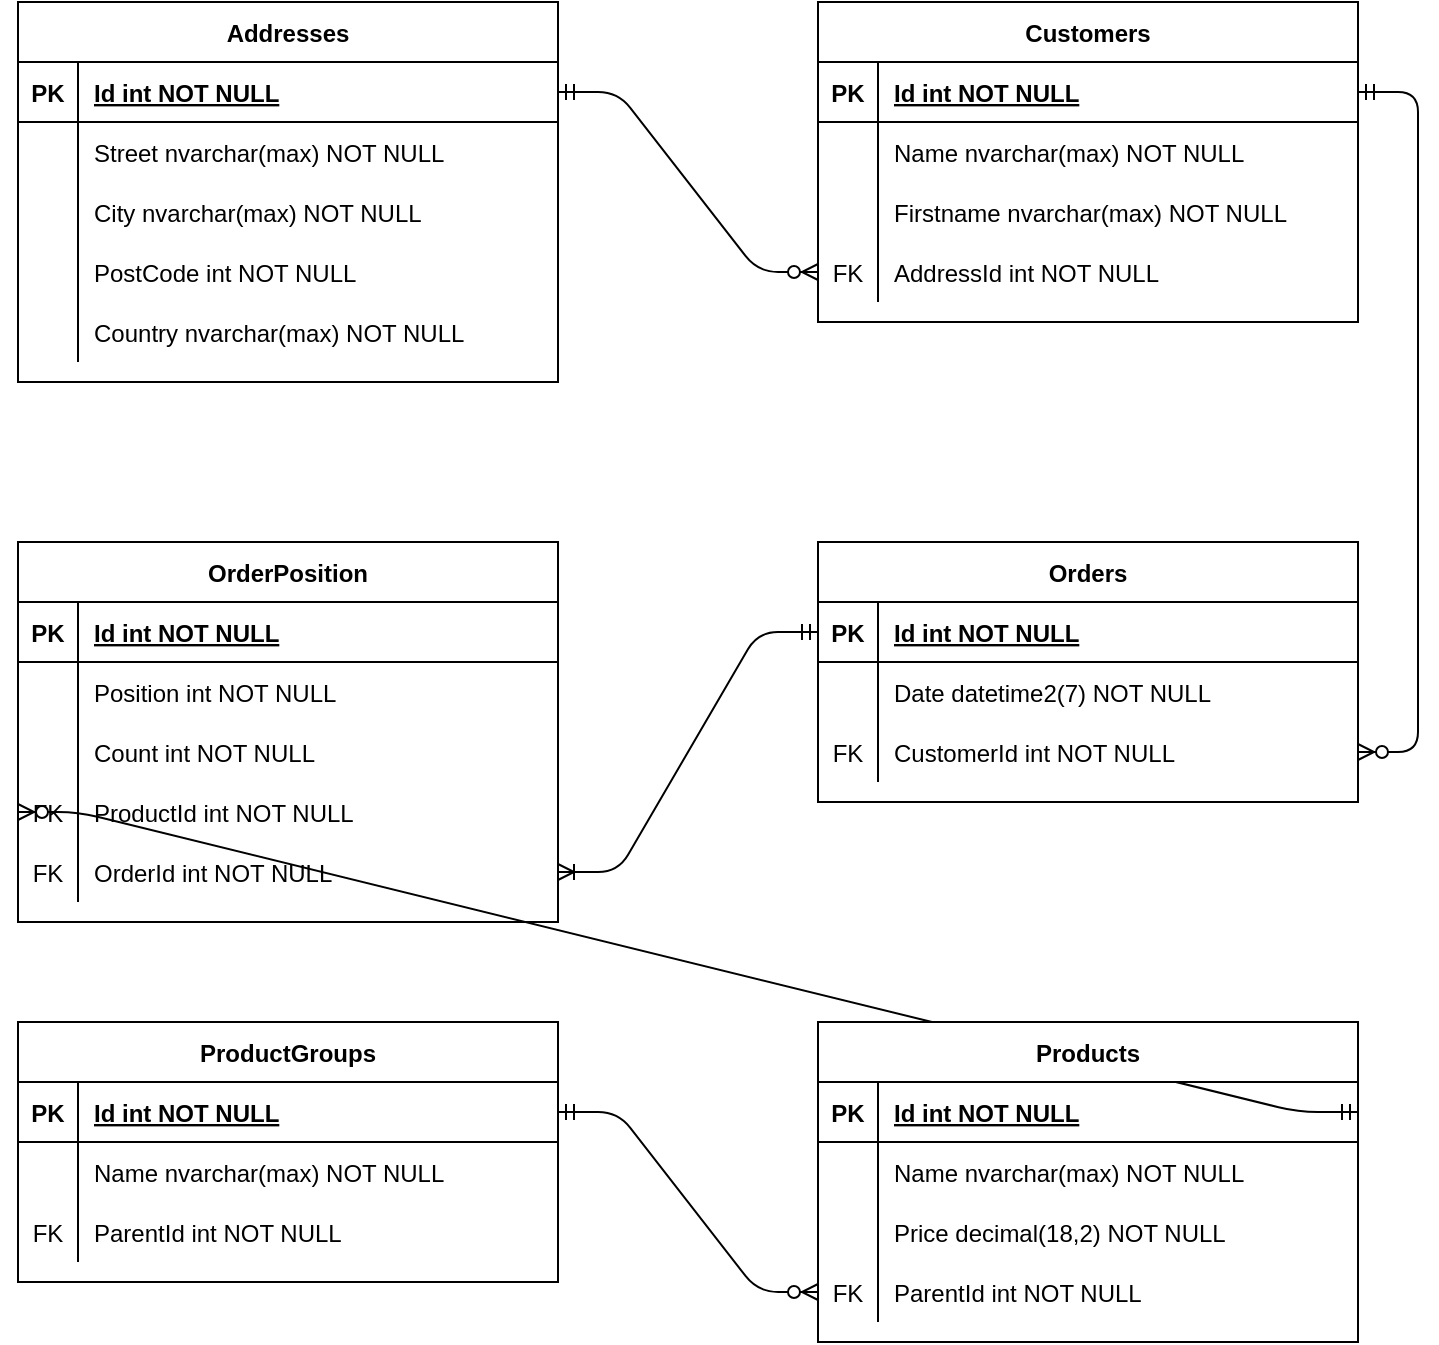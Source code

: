 <mxfile version="13.7.9" type="device"><diagram id="R2lEEEUBdFMjLlhIrx00" name="Page-1"><mxGraphModel dx="981" dy="567" grid="1" gridSize="10" guides="1" tooltips="1" connect="1" arrows="1" fold="1" page="1" pageScale="1" pageWidth="850" pageHeight="1100" math="0" shadow="0" extFonts="Permanent Marker^https://fonts.googleapis.com/css?family=Permanent+Marker"><root><mxCell id="0"/><mxCell id="1" parent="0"/><mxCell id="C-vyLk0tnHw3VtMMgP7b-13" value="Addresses" style="shape=table;startSize=30;container=1;collapsible=1;childLayout=tableLayout;fixedRows=1;rowLines=0;fontStyle=1;align=center;resizeLast=1;" parent="1" vertex="1"><mxGeometry x="80" y="40" width="270" height="190" as="geometry"><mxRectangle x="140" y="370" width="80" height="30" as="alternateBounds"/></mxGeometry></mxCell><mxCell id="C-vyLk0tnHw3VtMMgP7b-14" value="" style="shape=partialRectangle;collapsible=0;dropTarget=0;pointerEvents=0;fillColor=none;points=[[0,0.5],[1,0.5]];portConstraint=eastwest;top=0;left=0;right=0;bottom=1;" parent="C-vyLk0tnHw3VtMMgP7b-13" vertex="1"><mxGeometry y="30" width="270" height="30" as="geometry"/></mxCell><mxCell id="C-vyLk0tnHw3VtMMgP7b-15" value="PK" style="shape=partialRectangle;overflow=hidden;connectable=0;fillColor=none;top=0;left=0;bottom=0;right=0;fontStyle=1;" parent="C-vyLk0tnHw3VtMMgP7b-14" vertex="1"><mxGeometry width="30" height="30" as="geometry"/></mxCell><mxCell id="C-vyLk0tnHw3VtMMgP7b-16" value="Id int NOT NULL " style="shape=partialRectangle;overflow=hidden;connectable=0;fillColor=none;top=0;left=0;bottom=0;right=0;align=left;spacingLeft=6;fontStyle=5;" parent="C-vyLk0tnHw3VtMMgP7b-14" vertex="1"><mxGeometry x="30" width="240" height="30" as="geometry"/></mxCell><mxCell id="C-vyLk0tnHw3VtMMgP7b-17" value="" style="shape=partialRectangle;collapsible=0;dropTarget=0;pointerEvents=0;fillColor=none;points=[[0,0.5],[1,0.5]];portConstraint=eastwest;top=0;left=0;right=0;bottom=0;" parent="C-vyLk0tnHw3VtMMgP7b-13" vertex="1"><mxGeometry y="60" width="270" height="30" as="geometry"/></mxCell><mxCell id="C-vyLk0tnHw3VtMMgP7b-18" value="" style="shape=partialRectangle;overflow=hidden;connectable=0;fillColor=none;top=0;left=0;bottom=0;right=0;" parent="C-vyLk0tnHw3VtMMgP7b-17" vertex="1"><mxGeometry width="30" height="30" as="geometry"/></mxCell><mxCell id="C-vyLk0tnHw3VtMMgP7b-19" value="Street nvarchar(max) NOT NULL" style="shape=partialRectangle;overflow=hidden;connectable=0;fillColor=none;top=0;left=0;bottom=0;right=0;align=left;spacingLeft=6;" parent="C-vyLk0tnHw3VtMMgP7b-17" vertex="1"><mxGeometry x="30" width="240" height="30" as="geometry"/></mxCell><mxCell id="MLbTA5jWAO_01NtP2DSq-14" style="shape=partialRectangle;collapsible=0;dropTarget=0;pointerEvents=0;fillColor=none;points=[[0,0.5],[1,0.5]];portConstraint=eastwest;top=0;left=0;right=0;bottom=0;" parent="C-vyLk0tnHw3VtMMgP7b-13" vertex="1"><mxGeometry y="90" width="270" height="30" as="geometry"/></mxCell><mxCell id="MLbTA5jWAO_01NtP2DSq-15" style="shape=partialRectangle;overflow=hidden;connectable=0;fillColor=none;top=0;left=0;bottom=0;right=0;" parent="MLbTA5jWAO_01NtP2DSq-14" vertex="1"><mxGeometry width="30" height="30" as="geometry"/></mxCell><mxCell id="MLbTA5jWAO_01NtP2DSq-16" value="City nvarchar(max) NOT NULL" style="shape=partialRectangle;overflow=hidden;connectable=0;fillColor=none;top=0;left=0;bottom=0;right=0;align=left;spacingLeft=6;" parent="MLbTA5jWAO_01NtP2DSq-14" vertex="1"><mxGeometry x="30" width="240" height="30" as="geometry"/></mxCell><mxCell id="MLbTA5jWAO_01NtP2DSq-28" style="shape=partialRectangle;collapsible=0;dropTarget=0;pointerEvents=0;fillColor=none;points=[[0,0.5],[1,0.5]];portConstraint=eastwest;top=0;left=0;right=0;bottom=0;" parent="C-vyLk0tnHw3VtMMgP7b-13" vertex="1"><mxGeometry y="120" width="270" height="30" as="geometry"/></mxCell><mxCell id="MLbTA5jWAO_01NtP2DSq-29" value="" style="shape=partialRectangle;overflow=hidden;connectable=0;fillColor=none;top=0;left=0;bottom=0;right=0;" parent="MLbTA5jWAO_01NtP2DSq-28" vertex="1"><mxGeometry width="30" height="30" as="geometry"/></mxCell><mxCell id="MLbTA5jWAO_01NtP2DSq-30" value="PostCode int NOT NULL" style="shape=partialRectangle;overflow=hidden;connectable=0;fillColor=none;top=0;left=0;bottom=0;right=0;align=left;spacingLeft=6;" parent="MLbTA5jWAO_01NtP2DSq-28" vertex="1"><mxGeometry x="30" width="240" height="30" as="geometry"/></mxCell><mxCell id="L1qWToH16C_5oeMqS3R_-7" style="shape=partialRectangle;collapsible=0;dropTarget=0;pointerEvents=0;fillColor=none;points=[[0,0.5],[1,0.5]];portConstraint=eastwest;top=0;left=0;right=0;bottom=0;" parent="C-vyLk0tnHw3VtMMgP7b-13" vertex="1"><mxGeometry y="150" width="270" height="30" as="geometry"/></mxCell><mxCell id="L1qWToH16C_5oeMqS3R_-8" style="shape=partialRectangle;overflow=hidden;connectable=0;fillColor=none;top=0;left=0;bottom=0;right=0;" parent="L1qWToH16C_5oeMqS3R_-7" vertex="1"><mxGeometry width="30" height="30" as="geometry"/></mxCell><mxCell id="L1qWToH16C_5oeMqS3R_-9" value="Country nvarchar(max) NOT NULL" style="shape=partialRectangle;overflow=hidden;connectable=0;fillColor=none;top=0;left=0;bottom=0;right=0;align=left;spacingLeft=6;" parent="L1qWToH16C_5oeMqS3R_-7" vertex="1"><mxGeometry x="30" width="240" height="30" as="geometry"/></mxCell><mxCell id="C-vyLk0tnHw3VtMMgP7b-23" value="Customers" style="shape=table;startSize=30;container=1;collapsible=1;childLayout=tableLayout;fixedRows=1;rowLines=0;fontStyle=1;align=center;resizeLast=1;" parent="1" vertex="1"><mxGeometry x="480" y="40" width="270" height="160" as="geometry"/></mxCell><mxCell id="C-vyLk0tnHw3VtMMgP7b-24" value="" style="shape=partialRectangle;collapsible=0;dropTarget=0;pointerEvents=0;fillColor=none;points=[[0,0.5],[1,0.5]];portConstraint=eastwest;top=0;left=0;right=0;bottom=1;" parent="C-vyLk0tnHw3VtMMgP7b-23" vertex="1"><mxGeometry y="30" width="270" height="30" as="geometry"/></mxCell><mxCell id="C-vyLk0tnHw3VtMMgP7b-25" value="PK" style="shape=partialRectangle;overflow=hidden;connectable=0;fillColor=none;top=0;left=0;bottom=0;right=0;fontStyle=1;" parent="C-vyLk0tnHw3VtMMgP7b-24" vertex="1"><mxGeometry width="30" height="30" as="geometry"/></mxCell><mxCell id="C-vyLk0tnHw3VtMMgP7b-26" value="Id int NOT NULL " style="shape=partialRectangle;overflow=hidden;connectable=0;fillColor=none;top=0;left=0;bottom=0;right=0;align=left;spacingLeft=6;fontStyle=5;" parent="C-vyLk0tnHw3VtMMgP7b-24" vertex="1"><mxGeometry x="30" width="240" height="30" as="geometry"/></mxCell><mxCell id="C-vyLk0tnHw3VtMMgP7b-27" value="" style="shape=partialRectangle;collapsible=0;dropTarget=0;pointerEvents=0;fillColor=none;points=[[0,0.5],[1,0.5]];portConstraint=eastwest;top=0;left=0;right=0;bottom=0;" parent="C-vyLk0tnHw3VtMMgP7b-23" vertex="1"><mxGeometry y="60" width="270" height="30" as="geometry"/></mxCell><mxCell id="C-vyLk0tnHw3VtMMgP7b-28" value="" style="shape=partialRectangle;overflow=hidden;connectable=0;fillColor=none;top=0;left=0;bottom=0;right=0;" parent="C-vyLk0tnHw3VtMMgP7b-27" vertex="1"><mxGeometry width="30" height="30" as="geometry"/></mxCell><mxCell id="C-vyLk0tnHw3VtMMgP7b-29" value="Name nvarchar(max) NOT NULL" style="shape=partialRectangle;overflow=hidden;connectable=0;fillColor=none;top=0;left=0;bottom=0;right=0;align=left;spacingLeft=6;" parent="C-vyLk0tnHw3VtMMgP7b-27" vertex="1"><mxGeometry x="30" width="240" height="30" as="geometry"/></mxCell><mxCell id="MLbTA5jWAO_01NtP2DSq-21" style="shape=partialRectangle;collapsible=0;dropTarget=0;pointerEvents=0;fillColor=none;points=[[0,0.5],[1,0.5]];portConstraint=eastwest;top=0;left=0;right=0;bottom=0;" parent="C-vyLk0tnHw3VtMMgP7b-23" vertex="1"><mxGeometry y="90" width="270" height="30" as="geometry"/></mxCell><mxCell id="MLbTA5jWAO_01NtP2DSq-22" style="shape=partialRectangle;overflow=hidden;connectable=0;fillColor=none;top=0;left=0;bottom=0;right=0;" parent="MLbTA5jWAO_01NtP2DSq-21" vertex="1"><mxGeometry width="30" height="30" as="geometry"/></mxCell><mxCell id="MLbTA5jWAO_01NtP2DSq-23" value="Firstname nvarchar(max) NOT NULL" style="shape=partialRectangle;overflow=hidden;connectable=0;fillColor=none;top=0;left=0;bottom=0;right=0;align=left;spacingLeft=6;" parent="MLbTA5jWAO_01NtP2DSq-21" vertex="1"><mxGeometry x="30" width="240" height="30" as="geometry"/></mxCell><mxCell id="MLbTA5jWAO_01NtP2DSq-18" style="shape=partialRectangle;collapsible=0;dropTarget=0;pointerEvents=0;fillColor=none;points=[[0,0.5],[1,0.5]];portConstraint=eastwest;top=0;left=0;right=0;bottom=0;" parent="C-vyLk0tnHw3VtMMgP7b-23" vertex="1"><mxGeometry y="120" width="270" height="30" as="geometry"/></mxCell><mxCell id="MLbTA5jWAO_01NtP2DSq-19" value="FK" style="shape=partialRectangle;overflow=hidden;connectable=0;fillColor=none;top=0;left=0;bottom=0;right=0;" parent="MLbTA5jWAO_01NtP2DSq-18" vertex="1"><mxGeometry width="30" height="30" as="geometry"/></mxCell><mxCell id="MLbTA5jWAO_01NtP2DSq-20" value="AddressId int NOT NULL" style="shape=partialRectangle;overflow=hidden;connectable=0;fillColor=none;top=0;left=0;bottom=0;right=0;align=left;spacingLeft=6;" parent="MLbTA5jWAO_01NtP2DSq-18" vertex="1"><mxGeometry x="30" width="240" height="30" as="geometry"/></mxCell><mxCell id="L1qWToH16C_5oeMqS3R_-17" style="edgeStyle=entityRelationEdgeStyle;rounded=1;orthogonalLoop=1;jettySize=auto;html=1;exitX=1;exitY=0.5;exitDx=0;exitDy=0;entryX=0;entryY=0.5;entryDx=0;entryDy=0;endArrow=ERzeroToMany;endFill=1;startArrow=ERmandOne;startFill=0;" parent="1" source="C-vyLk0tnHw3VtMMgP7b-14" target="MLbTA5jWAO_01NtP2DSq-18" edge="1"><mxGeometry relative="1" as="geometry"/></mxCell><mxCell id="L1qWToH16C_5oeMqS3R_-39" style="edgeStyle=entityRelationEdgeStyle;rounded=1;orthogonalLoop=1;jettySize=auto;html=1;exitX=1;exitY=0.5;exitDx=0;exitDy=0;entryX=0;entryY=0.5;entryDx=0;entryDy=0;startArrow=ERmandOne;startFill=0;endArrow=ERzeroToMany;endFill=1;strokeColor=#000000;" parent="1" source="C-vyLk0tnHw3VtMMgP7b-3" target="L1qWToH16C_5oeMqS3R_-27" edge="1"><mxGeometry relative="1" as="geometry"/></mxCell><mxCell id="MLbTA5jWAO_01NtP2DSq-85" value="Orders" style="shape=table;startSize=30;container=1;collapsible=1;childLayout=tableLayout;fixedRows=1;rowLines=0;fontStyle=1;align=center;resizeLast=1;" parent="1" vertex="1"><mxGeometry x="480" y="310" width="270" height="130" as="geometry"/></mxCell><mxCell id="MLbTA5jWAO_01NtP2DSq-86" value="" style="shape=partialRectangle;collapsible=0;dropTarget=0;pointerEvents=0;fillColor=none;top=0;left=0;bottom=1;right=0;points=[[0,0.5],[1,0.5]];portConstraint=eastwest;" parent="MLbTA5jWAO_01NtP2DSq-85" vertex="1"><mxGeometry y="30" width="270" height="30" as="geometry"/></mxCell><mxCell id="MLbTA5jWAO_01NtP2DSq-87" value="PK" style="shape=partialRectangle;connectable=0;fillColor=none;top=0;left=0;bottom=0;right=0;fontStyle=1;overflow=hidden;" parent="MLbTA5jWAO_01NtP2DSq-86" vertex="1"><mxGeometry width="30" height="30" as="geometry"/></mxCell><mxCell id="MLbTA5jWAO_01NtP2DSq-88" value="Id int NOT NULL" style="shape=partialRectangle;connectable=0;fillColor=none;top=0;left=0;bottom=0;right=0;align=left;spacingLeft=6;fontStyle=5;overflow=hidden;" parent="MLbTA5jWAO_01NtP2DSq-86" vertex="1"><mxGeometry x="30" width="240" height="30" as="geometry"/></mxCell><mxCell id="MLbTA5jWAO_01NtP2DSq-89" value="" style="shape=partialRectangle;collapsible=0;dropTarget=0;pointerEvents=0;fillColor=none;top=0;left=0;bottom=0;right=0;points=[[0,0.5],[1,0.5]];portConstraint=eastwest;" parent="MLbTA5jWAO_01NtP2DSq-85" vertex="1"><mxGeometry y="60" width="270" height="30" as="geometry"/></mxCell><mxCell id="MLbTA5jWAO_01NtP2DSq-90" value="" style="shape=partialRectangle;connectable=0;fillColor=none;top=0;left=0;bottom=0;right=0;editable=1;overflow=hidden;" parent="MLbTA5jWAO_01NtP2DSq-89" vertex="1"><mxGeometry width="30" height="30" as="geometry"/></mxCell><mxCell id="MLbTA5jWAO_01NtP2DSq-91" value="Date datetime2(7) NOT NULL" style="shape=partialRectangle;connectable=0;fillColor=none;top=0;left=0;bottom=0;right=0;align=left;spacingLeft=6;overflow=hidden;" parent="MLbTA5jWAO_01NtP2DSq-89" vertex="1"><mxGeometry x="30" width="240" height="30" as="geometry"/></mxCell><mxCell id="MLbTA5jWAO_01NtP2DSq-92" value="" style="shape=partialRectangle;collapsible=0;dropTarget=0;pointerEvents=0;fillColor=none;top=0;left=0;bottom=0;right=0;points=[[0,0.5],[1,0.5]];portConstraint=eastwest;" parent="MLbTA5jWAO_01NtP2DSq-85" vertex="1"><mxGeometry y="90" width="270" height="30" as="geometry"/></mxCell><mxCell id="MLbTA5jWAO_01NtP2DSq-93" value="FK" style="shape=partialRectangle;connectable=0;fillColor=none;top=0;left=0;bottom=0;right=0;editable=1;overflow=hidden;" parent="MLbTA5jWAO_01NtP2DSq-92" vertex="1"><mxGeometry width="30" height="30" as="geometry"/></mxCell><mxCell id="MLbTA5jWAO_01NtP2DSq-94" value="CustomerId int NOT NULL" style="shape=partialRectangle;connectable=0;fillColor=none;top=0;left=0;bottom=0;right=0;align=left;spacingLeft=6;overflow=hidden;" parent="MLbTA5jWAO_01NtP2DSq-92" vertex="1"><mxGeometry x="30" width="240" height="30" as="geometry"/></mxCell><mxCell id="L1qWToH16C_5oeMqS3R_-40" style="edgeStyle=entityRelationEdgeStyle;rounded=1;orthogonalLoop=1;jettySize=auto;html=1;exitX=1;exitY=0.5;exitDx=0;exitDy=0;startArrow=ERmandOne;startFill=0;endArrow=ERzeroToMany;endFill=1;strokeColor=#000000;" parent="1" source="C-vyLk0tnHw3VtMMgP7b-24" target="MLbTA5jWAO_01NtP2DSq-92" edge="1"><mxGeometry relative="1" as="geometry"/></mxCell><mxCell id="MLbTA5jWAO_01NtP2DSq-105" value="OrderPosition" style="shape=table;startSize=30;container=1;collapsible=1;childLayout=tableLayout;fixedRows=1;rowLines=0;fontStyle=1;align=center;resizeLast=1;" parent="1" vertex="1"><mxGeometry x="80" y="310" width="270" height="190" as="geometry"/></mxCell><mxCell id="MLbTA5jWAO_01NtP2DSq-106" value="" style="shape=partialRectangle;collapsible=0;dropTarget=0;pointerEvents=0;fillColor=none;top=0;left=0;bottom=1;right=0;points=[[0,0.5],[1,0.5]];portConstraint=eastwest;" parent="MLbTA5jWAO_01NtP2DSq-105" vertex="1"><mxGeometry y="30" width="270" height="30" as="geometry"/></mxCell><mxCell id="MLbTA5jWAO_01NtP2DSq-107" value="PK" style="shape=partialRectangle;connectable=0;fillColor=none;top=0;left=0;bottom=0;right=0;fontStyle=1;overflow=hidden;" parent="MLbTA5jWAO_01NtP2DSq-106" vertex="1"><mxGeometry width="30" height="30" as="geometry"/></mxCell><mxCell id="MLbTA5jWAO_01NtP2DSq-108" value="Id int NOT NULL" style="shape=partialRectangle;connectable=0;fillColor=none;top=0;left=0;bottom=0;right=0;align=left;spacingLeft=6;fontStyle=5;overflow=hidden;" parent="MLbTA5jWAO_01NtP2DSq-106" vertex="1"><mxGeometry x="30" width="240" height="30" as="geometry"/></mxCell><mxCell id="MLbTA5jWAO_01NtP2DSq-109" value="" style="shape=partialRectangle;collapsible=0;dropTarget=0;pointerEvents=0;fillColor=none;top=0;left=0;bottom=0;right=0;points=[[0,0.5],[1,0.5]];portConstraint=eastwest;" parent="MLbTA5jWAO_01NtP2DSq-105" vertex="1"><mxGeometry y="60" width="270" height="30" as="geometry"/></mxCell><mxCell id="MLbTA5jWAO_01NtP2DSq-110" value="" style="shape=partialRectangle;connectable=0;fillColor=none;top=0;left=0;bottom=0;right=0;editable=1;overflow=hidden;" parent="MLbTA5jWAO_01NtP2DSq-109" vertex="1"><mxGeometry width="30" height="30" as="geometry"/></mxCell><mxCell id="MLbTA5jWAO_01NtP2DSq-111" value="Position int NOT NULL" style="shape=partialRectangle;connectable=0;fillColor=none;top=0;left=0;bottom=0;right=0;align=left;spacingLeft=6;overflow=hidden;" parent="MLbTA5jWAO_01NtP2DSq-109" vertex="1"><mxGeometry x="30" width="240" height="30" as="geometry"/></mxCell><mxCell id="MLbTA5jWAO_01NtP2DSq-112" value="" style="shape=partialRectangle;collapsible=0;dropTarget=0;pointerEvents=0;fillColor=none;top=0;left=0;bottom=0;right=0;points=[[0,0.5],[1,0.5]];portConstraint=eastwest;" parent="MLbTA5jWAO_01NtP2DSq-105" vertex="1"><mxGeometry y="90" width="270" height="30" as="geometry"/></mxCell><mxCell id="MLbTA5jWAO_01NtP2DSq-113" value="" style="shape=partialRectangle;connectable=0;fillColor=none;top=0;left=0;bottom=0;right=0;editable=1;overflow=hidden;" parent="MLbTA5jWAO_01NtP2DSq-112" vertex="1"><mxGeometry width="30" height="30" as="geometry"/></mxCell><mxCell id="MLbTA5jWAO_01NtP2DSq-114" value="Count int NOT NULL" style="shape=partialRectangle;connectable=0;fillColor=none;top=0;left=0;bottom=0;right=0;align=left;spacingLeft=6;overflow=hidden;" parent="MLbTA5jWAO_01NtP2DSq-112" vertex="1"><mxGeometry x="30" width="240" height="30" as="geometry"/></mxCell><mxCell id="L1qWToH16C_5oeMqS3R_-19" value="" style="shape=partialRectangle;collapsible=0;dropTarget=0;pointerEvents=0;fillColor=none;top=0;left=0;bottom=0;right=0;points=[[0,0.5],[1,0.5]];portConstraint=eastwest;" parent="MLbTA5jWAO_01NtP2DSq-105" vertex="1"><mxGeometry y="120" width="270" height="30" as="geometry"/></mxCell><mxCell id="L1qWToH16C_5oeMqS3R_-20" value="FK" style="shape=partialRectangle;connectable=0;fillColor=none;top=0;left=0;bottom=0;right=0;editable=1;overflow=hidden;" parent="L1qWToH16C_5oeMqS3R_-19" vertex="1"><mxGeometry width="30" height="30" as="geometry"/></mxCell><mxCell id="L1qWToH16C_5oeMqS3R_-21" value="ProductId int NOT NULL" style="shape=partialRectangle;connectable=0;fillColor=none;top=0;left=0;bottom=0;right=0;align=left;spacingLeft=6;overflow=hidden;" parent="L1qWToH16C_5oeMqS3R_-19" vertex="1"><mxGeometry x="30" width="240" height="30" as="geometry"/></mxCell><mxCell id="L1qWToH16C_5oeMqS3R_-22" value="" style="shape=partialRectangle;collapsible=0;dropTarget=0;pointerEvents=0;fillColor=none;top=0;left=0;bottom=0;right=0;points=[[0,0.5],[1,0.5]];portConstraint=eastwest;" parent="MLbTA5jWAO_01NtP2DSq-105" vertex="1"><mxGeometry y="150" width="270" height="30" as="geometry"/></mxCell><mxCell id="L1qWToH16C_5oeMqS3R_-23" value="FK" style="shape=partialRectangle;connectable=0;fillColor=none;top=0;left=0;bottom=0;right=0;editable=1;overflow=hidden;" parent="L1qWToH16C_5oeMqS3R_-22" vertex="1"><mxGeometry width="30" height="30" as="geometry"/></mxCell><mxCell id="L1qWToH16C_5oeMqS3R_-24" value="OrderId int NOT NULL" style="shape=partialRectangle;connectable=0;fillColor=none;top=0;left=0;bottom=0;right=0;align=left;spacingLeft=6;overflow=hidden;" parent="L1qWToH16C_5oeMqS3R_-22" vertex="1"><mxGeometry x="30" width="240" height="30" as="geometry"/></mxCell><mxCell id="L1qWToH16C_5oeMqS3R_-43" style="edgeStyle=entityRelationEdgeStyle;rounded=1;orthogonalLoop=1;jettySize=auto;html=1;exitX=1;exitY=0.5;exitDx=0;exitDy=0;entryX=0;entryY=0.5;entryDx=0;entryDy=0;startArrow=ERoneToMany;startFill=0;endArrow=ERmandOne;endFill=0;strokeColor=#000000;" parent="1" source="L1qWToH16C_5oeMqS3R_-22" target="MLbTA5jWAO_01NtP2DSq-86" edge="1"><mxGeometry relative="1" as="geometry"/></mxCell><mxCell id="L1qWToH16C_5oeMqS3R_-52" style="edgeStyle=entityRelationEdgeStyle;rounded=1;orthogonalLoop=1;jettySize=auto;html=1;exitX=1;exitY=0.5;exitDx=0;exitDy=0;entryX=0;entryY=0.5;entryDx=0;entryDy=0;startArrow=ERmandOne;startFill=0;endArrow=ERzeroToMany;endFill=1;strokeColor=#000000;" parent="1" source="MLbTA5jWAO_01NtP2DSq-58" target="L1qWToH16C_5oeMqS3R_-19" edge="1"><mxGeometry relative="1" as="geometry"/></mxCell><mxCell id="MLbTA5jWAO_01NtP2DSq-57" value="Products" style="shape=table;startSize=30;container=1;collapsible=1;childLayout=tableLayout;fixedRows=1;rowLines=0;fontStyle=1;align=center;resizeLast=1;" parent="1" vertex="1"><mxGeometry x="480" y="550" width="270" height="160" as="geometry"/></mxCell><mxCell id="MLbTA5jWAO_01NtP2DSq-58" value="" style="shape=partialRectangle;collapsible=0;dropTarget=0;pointerEvents=0;fillColor=none;top=0;left=0;bottom=1;right=0;points=[[0,0.5],[1,0.5]];portConstraint=eastwest;" parent="MLbTA5jWAO_01NtP2DSq-57" vertex="1"><mxGeometry y="30" width="270" height="30" as="geometry"/></mxCell><mxCell id="MLbTA5jWAO_01NtP2DSq-59" value="PK" style="shape=partialRectangle;connectable=0;fillColor=none;top=0;left=0;bottom=0;right=0;fontStyle=1;overflow=hidden;" parent="MLbTA5jWAO_01NtP2DSq-58" vertex="1"><mxGeometry width="30" height="30" as="geometry"/></mxCell><mxCell id="MLbTA5jWAO_01NtP2DSq-60" value="Id int NOT NULL" style="shape=partialRectangle;connectable=0;fillColor=none;top=0;left=0;bottom=0;right=0;align=left;spacingLeft=6;fontStyle=5;overflow=hidden;" parent="MLbTA5jWAO_01NtP2DSq-58" vertex="1"><mxGeometry x="30" width="240" height="30" as="geometry"/></mxCell><mxCell id="MLbTA5jWAO_01NtP2DSq-61" value="" style="shape=partialRectangle;collapsible=0;dropTarget=0;pointerEvents=0;fillColor=none;top=0;left=0;bottom=0;right=0;points=[[0,0.5],[1,0.5]];portConstraint=eastwest;" parent="MLbTA5jWAO_01NtP2DSq-57" vertex="1"><mxGeometry y="60" width="270" height="30" as="geometry"/></mxCell><mxCell id="MLbTA5jWAO_01NtP2DSq-62" value="" style="shape=partialRectangle;connectable=0;fillColor=none;top=0;left=0;bottom=0;right=0;editable=1;overflow=hidden;" parent="MLbTA5jWAO_01NtP2DSq-61" vertex="1"><mxGeometry width="30" height="30" as="geometry"/></mxCell><mxCell id="MLbTA5jWAO_01NtP2DSq-63" value="Name nvarchar(max) NOT NULL" style="shape=partialRectangle;connectable=0;fillColor=none;top=0;left=0;bottom=0;right=0;align=left;spacingLeft=6;overflow=hidden;" parent="MLbTA5jWAO_01NtP2DSq-61" vertex="1"><mxGeometry x="30" width="240" height="30" as="geometry"/></mxCell><mxCell id="MLbTA5jWAO_01NtP2DSq-64" value="" style="shape=partialRectangle;collapsible=0;dropTarget=0;pointerEvents=0;fillColor=none;top=0;left=0;bottom=0;right=0;points=[[0,0.5],[1,0.5]];portConstraint=eastwest;" parent="MLbTA5jWAO_01NtP2DSq-57" vertex="1"><mxGeometry y="90" width="270" height="30" as="geometry"/></mxCell><mxCell id="MLbTA5jWAO_01NtP2DSq-65" value="" style="shape=partialRectangle;connectable=0;fillColor=none;top=0;left=0;bottom=0;right=0;editable=1;overflow=hidden;" parent="MLbTA5jWAO_01NtP2DSq-64" vertex="1"><mxGeometry width="30" height="30" as="geometry"/></mxCell><mxCell id="MLbTA5jWAO_01NtP2DSq-66" value="Price decimal(18,2) NOT NULL" style="shape=partialRectangle;connectable=0;fillColor=none;top=0;left=0;bottom=0;right=0;align=left;spacingLeft=6;overflow=hidden;" parent="MLbTA5jWAO_01NtP2DSq-64" vertex="1"><mxGeometry x="30" width="240" height="30" as="geometry"/></mxCell><mxCell id="L1qWToH16C_5oeMqS3R_-27" value="" style="shape=partialRectangle;collapsible=0;dropTarget=0;pointerEvents=0;fillColor=none;top=0;left=0;bottom=0;right=0;points=[[0,0.5],[1,0.5]];portConstraint=eastwest;" parent="MLbTA5jWAO_01NtP2DSq-57" vertex="1"><mxGeometry y="120" width="270" height="30" as="geometry"/></mxCell><mxCell id="L1qWToH16C_5oeMqS3R_-28" value="FK" style="shape=partialRectangle;connectable=0;fillColor=none;top=0;left=0;bottom=0;right=0;editable=1;overflow=hidden;" parent="L1qWToH16C_5oeMqS3R_-27" vertex="1"><mxGeometry width="30" height="30" as="geometry"/></mxCell><mxCell id="L1qWToH16C_5oeMqS3R_-29" value="ParentId int NOT NULL" style="shape=partialRectangle;connectable=0;fillColor=none;top=0;left=0;bottom=0;right=0;align=left;spacingLeft=6;overflow=hidden;" parent="L1qWToH16C_5oeMqS3R_-27" vertex="1"><mxGeometry x="30" width="240" height="30" as="geometry"/></mxCell><mxCell id="C-vyLk0tnHw3VtMMgP7b-2" value="ProductGroups" style="shape=table;startSize=30;container=1;collapsible=1;childLayout=tableLayout;fixedRows=1;rowLines=0;fontStyle=1;align=center;resizeLast=1;" parent="1" vertex="1"><mxGeometry x="80" y="550" width="270" height="130" as="geometry"/></mxCell><mxCell id="C-vyLk0tnHw3VtMMgP7b-3" value="" style="shape=partialRectangle;collapsible=0;dropTarget=0;pointerEvents=0;fillColor=none;points=[[0,0.5],[1,0.5]];portConstraint=eastwest;top=0;left=0;right=0;bottom=1;" parent="C-vyLk0tnHw3VtMMgP7b-2" vertex="1"><mxGeometry y="30" width="270" height="30" as="geometry"/></mxCell><mxCell id="C-vyLk0tnHw3VtMMgP7b-4" value="PK" style="shape=partialRectangle;overflow=hidden;connectable=0;fillColor=none;top=0;left=0;bottom=0;right=0;fontStyle=1;" parent="C-vyLk0tnHw3VtMMgP7b-3" vertex="1"><mxGeometry width="30" height="30" as="geometry"/></mxCell><mxCell id="C-vyLk0tnHw3VtMMgP7b-5" value="Id int NOT NULL" style="shape=partialRectangle;overflow=hidden;connectable=0;fillColor=none;top=0;left=0;bottom=0;right=0;align=left;spacingLeft=6;fontStyle=5;" parent="C-vyLk0tnHw3VtMMgP7b-3" vertex="1"><mxGeometry x="30" width="240" height="30" as="geometry"/></mxCell><mxCell id="C-vyLk0tnHw3VtMMgP7b-6" value="" style="shape=partialRectangle;collapsible=0;dropTarget=0;pointerEvents=0;fillColor=none;points=[[0,0.5],[1,0.5]];portConstraint=eastwest;top=0;left=0;right=0;bottom=0;" parent="C-vyLk0tnHw3VtMMgP7b-2" vertex="1"><mxGeometry y="60" width="270" height="30" as="geometry"/></mxCell><mxCell id="C-vyLk0tnHw3VtMMgP7b-7" value="" style="shape=partialRectangle;overflow=hidden;connectable=0;fillColor=none;top=0;left=0;bottom=0;right=0;" parent="C-vyLk0tnHw3VtMMgP7b-6" vertex="1"><mxGeometry width="30" height="30" as="geometry"/></mxCell><mxCell id="C-vyLk0tnHw3VtMMgP7b-8" value="Name nvarchar(max) NOT NULL" style="shape=partialRectangle;overflow=hidden;connectable=0;fillColor=none;top=0;left=0;bottom=0;right=0;align=left;spacingLeft=6;" parent="C-vyLk0tnHw3VtMMgP7b-6" vertex="1"><mxGeometry x="30" width="240" height="30" as="geometry"/></mxCell><mxCell id="C-vyLk0tnHw3VtMMgP7b-9" value="" style="shape=partialRectangle;collapsible=0;dropTarget=0;pointerEvents=0;fillColor=none;points=[[0,0.5],[1,0.5]];portConstraint=eastwest;top=0;left=0;right=0;bottom=0;" parent="C-vyLk0tnHw3VtMMgP7b-2" vertex="1"><mxGeometry y="90" width="270" height="30" as="geometry"/></mxCell><mxCell id="C-vyLk0tnHw3VtMMgP7b-10" value="FK" style="shape=partialRectangle;overflow=hidden;connectable=0;fillColor=none;top=0;left=0;bottom=0;right=0;" parent="C-vyLk0tnHw3VtMMgP7b-9" vertex="1"><mxGeometry width="30" height="30" as="geometry"/></mxCell><mxCell id="C-vyLk0tnHw3VtMMgP7b-11" value="ParentId int NOT NULL" style="shape=partialRectangle;overflow=hidden;connectable=0;fillColor=none;top=0;left=0;bottom=0;right=0;align=left;spacingLeft=6;" parent="C-vyLk0tnHw3VtMMgP7b-9" vertex="1"><mxGeometry x="30" width="240" height="30" as="geometry"/></mxCell></root></mxGraphModel></diagram></mxfile>